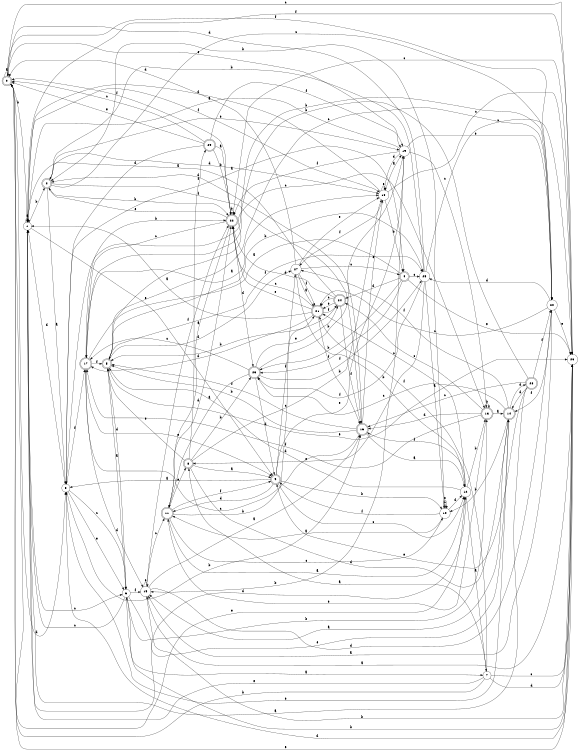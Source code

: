 digraph n24_10 {
__start0 [label="" shape="none"];

rankdir=LR;
size="8,5";

s0 [style="rounded,filled", color="black", fillcolor="white" shape="doublecircle", label="0"];
s1 [style="filled", color="black", fillcolor="white" shape="circle", label="1"];
s2 [style="rounded,filled", color="black", fillcolor="white" shape="doublecircle", label="2"];
s3 [style="filled", color="black", fillcolor="white" shape="circle", label="3"];
s4 [style="rounded,filled", color="black", fillcolor="white" shape="doublecircle", label="4"];
s5 [style="rounded,filled", color="black", fillcolor="white" shape="doublecircle", label="5"];
s6 [style="filled", color="black", fillcolor="white" shape="circle", label="6"];
s7 [style="filled", color="black", fillcolor="white" shape="circle", label="7"];
s8 [style="rounded,filled", color="black", fillcolor="white" shape="doublecircle", label="8"];
s9 [style="rounded,filled", color="black", fillcolor="white" shape="doublecircle", label="9"];
s10 [style="filled", color="black", fillcolor="white" shape="circle", label="10"];
s11 [style="rounded,filled", color="black", fillcolor="white" shape="doublecircle", label="11"];
s12 [style="filled", color="black", fillcolor="white" shape="circle", label="12"];
s13 [style="rounded,filled", color="black", fillcolor="white" shape="doublecircle", label="13"];
s14 [style="rounded,filled", color="black", fillcolor="white" shape="doublecircle", label="14"];
s15 [style="filled", color="black", fillcolor="white" shape="circle", label="15"];
s16 [style="rounded,filled", color="black", fillcolor="white" shape="doublecircle", label="16"];
s17 [style="rounded,filled", color="black", fillcolor="white" shape="doublecircle", label="17"];
s18 [style="filled", color="black", fillcolor="white" shape="circle", label="18"];
s19 [style="filled", color="black", fillcolor="white" shape="circle", label="19"];
s20 [style="filled", color="black", fillcolor="white" shape="circle", label="20"];
s21 [style="rounded,filled", color="black", fillcolor="white" shape="doublecircle", label="21"];
s22 [style="rounded,filled", color="black", fillcolor="white" shape="doublecircle", label="22"];
s23 [style="rounded,filled", color="black", fillcolor="white" shape="doublecircle", label="23"];
s24 [style="rounded,filled", color="black", fillcolor="white" shape="doublecircle", label="24"];
s25 [style="filled", color="black", fillcolor="white" shape="circle", label="25"];
s26 [style="filled", color="black", fillcolor="white" shape="circle", label="26"];
s27 [style="filled", color="black", fillcolor="white" shape="circle", label="27"];
s28 [style="rounded,filled", color="black", fillcolor="white" shape="doublecircle", label="28"];
s29 [style="rounded,filled", color="black", fillcolor="white" shape="doublecircle", label="29"];
s0 -> s0 [label="a"];
s0 -> s1 [label="b"];
s0 -> s26 [label="c"];
s0 -> s3 [label="d"];
s0 -> s19 [label="e"];
s0 -> s20 [label="f"];
s1 -> s1 [label="a"];
s1 -> s2 [label="b"];
s1 -> s6 [label="c"];
s1 -> s12 [label="d"];
s1 -> s9 [label="e"];
s1 -> s18 [label="f"];
s2 -> s3 [label="a"];
s2 -> s22 [label="b"];
s2 -> s20 [label="c"];
s2 -> s18 [label="d"];
s2 -> s19 [label="e"];
s2 -> s16 [label="f"];
s3 -> s4 [label="a"];
s3 -> s16 [label="b"];
s3 -> s6 [label="c"];
s3 -> s1 [label="d"];
s3 -> s6 [label="e"];
s3 -> s17 [label="f"];
s4 -> s5 [label="a"];
s4 -> s23 [label="b"];
s4 -> s25 [label="c"];
s4 -> s24 [label="d"];
s4 -> s26 [label="e"];
s4 -> s23 [label="f"];
s5 -> s6 [label="a"];
s5 -> s25 [label="b"];
s5 -> s20 [label="c"];
s5 -> s27 [label="d"];
s5 -> s26 [label="e"];
s5 -> s25 [label="f"];
s6 -> s7 [label="a"];
s6 -> s13 [label="b"];
s6 -> s1 [label="c"];
s6 -> s5 [label="d"];
s6 -> s14 [label="e"];
s6 -> s15 [label="f"];
s7 -> s8 [label="a"];
s7 -> s0 [label="b"];
s7 -> s26 [label="c"];
s7 -> s26 [label="d"];
s7 -> s1 [label="e"];
s7 -> s21 [label="f"];
s8 -> s9 [label="a"];
s8 -> s23 [label="b"];
s8 -> s18 [label="c"];
s8 -> s14 [label="d"];
s8 -> s5 [label="e"];
s8 -> s29 [label="f"];
s9 -> s3 [label="a"];
s9 -> s10 [label="b"];
s9 -> s12 [label="c"];
s9 -> s11 [label="d"];
s9 -> s19 [label="e"];
s9 -> s27 [label="f"];
s10 -> s11 [label="a"];
s10 -> s2 [label="b"];
s10 -> s10 [label="c"];
s10 -> s12 [label="d"];
s10 -> s10 [label="e"];
s10 -> s9 [label="f"];
s11 -> s12 [label="a"];
s11 -> s21 [label="b"];
s11 -> s10 [label="c"];
s11 -> s22 [label="d"];
s11 -> s8 [label="e"];
s11 -> s9 [label="f"];
s12 -> s7 [label="a"];
s12 -> s13 [label="b"];
s12 -> s21 [label="c"];
s12 -> s5 [label="d"];
s12 -> s0 [label="e"];
s12 -> s16 [label="f"];
s13 -> s14 [label="a"];
s13 -> s13 [label="b"];
s13 -> s24 [label="c"];
s13 -> s16 [label="d"];
s13 -> s11 [label="e"];
s13 -> s17 [label="f"];
s14 -> s15 [label="a"];
s14 -> s10 [label="b"];
s14 -> s23 [label="c"];
s14 -> s28 [label="d"];
s14 -> s3 [label="e"];
s14 -> s27 [label="f"];
s15 -> s16 [label="a"];
s15 -> s26 [label="b"];
s15 -> s11 [label="c"];
s15 -> s20 [label="d"];
s15 -> s15 [label="e"];
s15 -> s22 [label="f"];
s16 -> s12 [label="a"];
s16 -> s5 [label="b"];
s16 -> s17 [label="c"];
s16 -> s2 [label="d"];
s16 -> s18 [label="e"];
s16 -> s5 [label="f"];
s17 -> s18 [label="a"];
s17 -> s22 [label="b"];
s17 -> s13 [label="c"];
s17 -> s15 [label="d"];
s17 -> s9 [label="e"];
s17 -> s5 [label="f"];
s18 -> s19 [label="a"];
s18 -> s4 [label="b"];
s18 -> s26 [label="c"];
s18 -> s1 [label="d"];
s18 -> s18 [label="e"];
s18 -> s27 [label="f"];
s19 -> s1 [label="a"];
s19 -> s15 [label="b"];
s19 -> s13 [label="c"];
s19 -> s18 [label="d"];
s19 -> s20 [label="e"];
s19 -> s22 [label="f"];
s20 -> s15 [label="a"];
s20 -> s3 [label="b"];
s20 -> s21 [label="c"];
s20 -> s25 [label="d"];
s20 -> s26 [label="e"];
s20 -> s14 [label="f"];
s21 -> s1 [label="a"];
s21 -> s16 [label="b"];
s21 -> s22 [label="c"];
s21 -> s17 [label="d"];
s21 -> s22 [label="e"];
s21 -> s24 [label="f"];
s22 -> s11 [label="a"];
s22 -> s22 [label="b"];
s22 -> s17 [label="c"];
s22 -> s23 [label="d"];
s22 -> s2 [label="e"];
s22 -> s0 [label="f"];
s23 -> s11 [label="a"];
s23 -> s19 [label="b"];
s23 -> s17 [label="c"];
s23 -> s9 [label="d"];
s23 -> s24 [label="e"];
s23 -> s25 [label="f"];
s24 -> s1 [label="a"];
s24 -> s5 [label="b"];
s24 -> s21 [label="c"];
s24 -> s22 [label="d"];
s24 -> s21 [label="e"];
s24 -> s16 [label="f"];
s25 -> s10 [label="a"];
s25 -> s2 [label="b"];
s25 -> s26 [label="c"];
s25 -> s0 [label="d"];
s25 -> s8 [label="e"];
s25 -> s23 [label="f"];
s26 -> s15 [label="a"];
s26 -> s6 [label="b"];
s26 -> s22 [label="c"];
s26 -> s3 [label="d"];
s26 -> s0 [label="e"];
s26 -> s1 [label="f"];
s27 -> s21 [label="a"];
s27 -> s12 [label="b"];
s27 -> s4 [label="c"];
s27 -> s0 [label="d"];
s27 -> s18 [label="e"];
s27 -> s21 [label="f"];
s28 -> s1 [label="a"];
s28 -> s17 [label="b"];
s28 -> s16 [label="c"];
s28 -> s14 [label="d"];
s28 -> s9 [label="e"];
s28 -> s20 [label="f"];
s29 -> s22 [label="a"];
s29 -> s22 [label="b"];
s29 -> s0 [label="c"];
s29 -> s3 [label="d"];
s29 -> s0 [label="e"];
s29 -> s19 [label="f"];

}